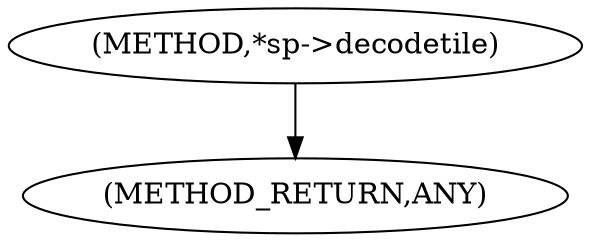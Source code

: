 digraph "*sp-&gt;decodetile" {  
"100486" [label = <(METHOD,*sp-&gt;decodetile)> ]
"100491" [label = <(METHOD_RETURN,ANY)> ]
  "100486" -> "100491" 
}
